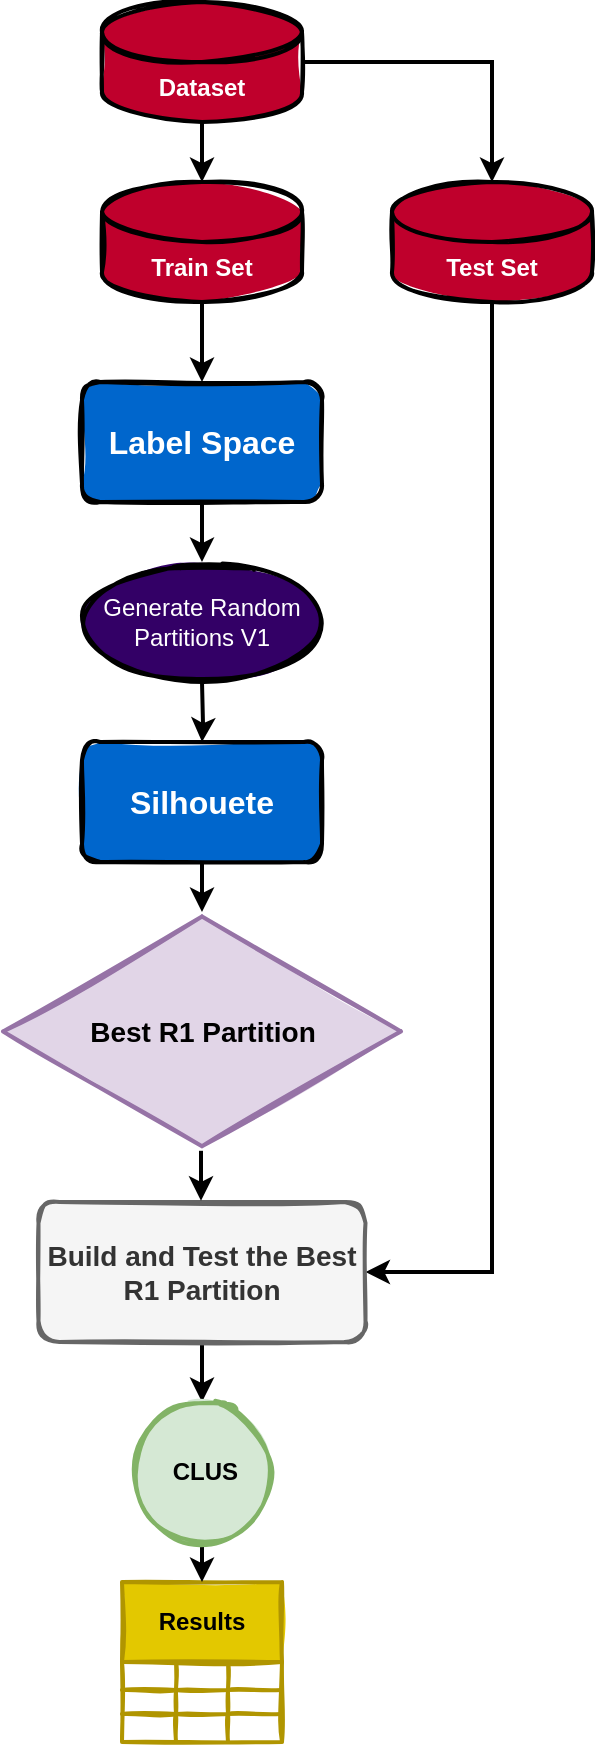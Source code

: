 <mxfile version="14.6.13" type="device"><diagram id="-QYDIm0tsiQuK-V-cHBM" name="Página-1"><mxGraphModel dx="1422" dy="822" grid="1" gridSize="10" guides="1" tooltips="1" connect="1" arrows="1" fold="1" page="1" pageScale="1" pageWidth="827" pageHeight="1169" math="0" shadow="0"><root><mxCell id="0"/><mxCell id="1" parent="0"/><mxCell id="nd0G5vMT1qvUVDeCpd8T-1" style="edgeStyle=orthogonalEdgeStyle;rounded=0;orthogonalLoop=1;jettySize=auto;html=1;exitX=0.5;exitY=1;exitDx=0;exitDy=0;exitPerimeter=0;entryX=0.5;entryY=0;entryDx=0;entryDy=0;entryPerimeter=0;strokeWidth=2;" parent="1" source="nd0G5vMT1qvUVDeCpd8T-3" target="nd0G5vMT1qvUVDeCpd8T-5" edge="1"><mxGeometry relative="1" as="geometry"/></mxCell><mxCell id="nd0G5vMT1qvUVDeCpd8T-2" style="edgeStyle=orthogonalEdgeStyle;rounded=0;orthogonalLoop=1;jettySize=auto;html=1;exitX=1;exitY=0.5;exitDx=0;exitDy=0;exitPerimeter=0;entryX=0.5;entryY=0;entryDx=0;entryDy=0;entryPerimeter=0;strokeWidth=2;" parent="1" source="nd0G5vMT1qvUVDeCpd8T-3" target="nd0G5vMT1qvUVDeCpd8T-20" edge="1"><mxGeometry relative="1" as="geometry"/></mxCell><mxCell id="nd0G5vMT1qvUVDeCpd8T-3" value="Dataset" style="shape=cylinder3;whiteSpace=wrap;html=1;boundedLbl=1;backgroundOutline=1;size=15;fillColor=#BF002C;strokeColor=#000000;strokeWidth=2;sketch=1;fillWeight=2;hachureGap=8;fillStyle=solid;fontStyle=1;fontColor=#FFFFFF;" parent="1" vertex="1"><mxGeometry x="205" y="40" width="100" height="60" as="geometry"/></mxCell><mxCell id="nd0G5vMT1qvUVDeCpd8T-4" style="edgeStyle=orthogonalEdgeStyle;rounded=0;orthogonalLoop=1;jettySize=auto;html=1;exitX=0.5;exitY=1;exitDx=0;exitDy=0;exitPerimeter=0;fontColor=#FFFFFF;strokeWidth=2;" parent="1" source="nd0G5vMT1qvUVDeCpd8T-5" target="nd0G5vMT1qvUVDeCpd8T-22" edge="1"><mxGeometry relative="1" as="geometry"/></mxCell><mxCell id="nd0G5vMT1qvUVDeCpd8T-5" value="Train Set" style="shape=cylinder3;whiteSpace=wrap;html=1;boundedLbl=1;backgroundOutline=1;size=15;strokeColor=#000000;fillColor=#BF002C;strokeWidth=2;sketch=1;fillWeight=2;hachureGap=8;fillStyle=solid;fontStyle=1;fontColor=#FFFFFF;" parent="1" vertex="1"><mxGeometry x="205" y="130" width="100" height="60" as="geometry"/></mxCell><mxCell id="nd0G5vMT1qvUVDeCpd8T-6" value="Results" style="shape=table;html=1;whiteSpace=wrap;container=1;collapsible=0;childLayout=tableLayout;fontStyle=1;align=center;fontColor=#000000;fillColor=#e3c800;strokeColor=#B09500;strokeWidth=2;sketch=1;fillWeight=2;hachureGap=8;fillStyle=solid;" parent="1" vertex="1"><mxGeometry x="215" y="830" width="80" height="80" as="geometry"/></mxCell><mxCell id="nd0G5vMT1qvUVDeCpd8T-7" value="" style="shape=partialRectangle;html=1;whiteSpace=wrap;collapsible=0;dropTarget=0;pointerEvents=0;fillColor=none;top=0;left=0;bottom=0;right=0;points=[[0,0.5],[1,0.5]];portConstraint=eastwest;" parent="nd0G5vMT1qvUVDeCpd8T-6" vertex="1"><mxGeometry y="40" width="80" height="14" as="geometry"/></mxCell><mxCell id="nd0G5vMT1qvUVDeCpd8T-8" value="" style="shape=partialRectangle;html=1;whiteSpace=wrap;connectable=0;fillColor=none;top=0;left=0;bottom=0;right=0;overflow=hidden;" parent="nd0G5vMT1qvUVDeCpd8T-7" vertex="1"><mxGeometry width="27" height="14" as="geometry"/></mxCell><mxCell id="nd0G5vMT1qvUVDeCpd8T-9" value="" style="shape=partialRectangle;html=1;whiteSpace=wrap;connectable=0;fillColor=none;top=0;left=0;bottom=0;right=0;overflow=hidden;" parent="nd0G5vMT1qvUVDeCpd8T-7" vertex="1"><mxGeometry x="27" width="26" height="14" as="geometry"/></mxCell><mxCell id="nd0G5vMT1qvUVDeCpd8T-10" value="" style="shape=partialRectangle;html=1;whiteSpace=wrap;connectable=0;fillColor=none;top=0;left=0;bottom=0;right=0;overflow=hidden;" parent="nd0G5vMT1qvUVDeCpd8T-7" vertex="1"><mxGeometry x="53" width="27" height="14" as="geometry"/></mxCell><mxCell id="nd0G5vMT1qvUVDeCpd8T-11" value="" style="shape=partialRectangle;html=1;whiteSpace=wrap;collapsible=0;dropTarget=0;pointerEvents=0;fillColor=none;top=0;left=0;bottom=0;right=0;points=[[0,0.5],[1,0.5]];portConstraint=eastwest;" parent="nd0G5vMT1qvUVDeCpd8T-6" vertex="1"><mxGeometry y="54" width="80" height="12" as="geometry"/></mxCell><mxCell id="nd0G5vMT1qvUVDeCpd8T-12" value="" style="shape=partialRectangle;html=1;whiteSpace=wrap;connectable=0;fillColor=none;top=0;left=0;bottom=0;right=0;overflow=hidden;" parent="nd0G5vMT1qvUVDeCpd8T-11" vertex="1"><mxGeometry width="27" height="12" as="geometry"/></mxCell><mxCell id="nd0G5vMT1qvUVDeCpd8T-13" value="" style="shape=partialRectangle;html=1;whiteSpace=wrap;connectable=0;fillColor=none;top=0;left=0;bottom=0;right=0;overflow=hidden;" parent="nd0G5vMT1qvUVDeCpd8T-11" vertex="1"><mxGeometry x="27" width="26" height="12" as="geometry"/></mxCell><mxCell id="nd0G5vMT1qvUVDeCpd8T-14" value="" style="shape=partialRectangle;html=1;whiteSpace=wrap;connectable=0;fillColor=none;top=0;left=0;bottom=0;right=0;overflow=hidden;" parent="nd0G5vMT1qvUVDeCpd8T-11" vertex="1"><mxGeometry x="53" width="27" height="12" as="geometry"/></mxCell><mxCell id="nd0G5vMT1qvUVDeCpd8T-15" value="" style="shape=partialRectangle;html=1;whiteSpace=wrap;collapsible=0;dropTarget=0;pointerEvents=0;fillColor=none;top=0;left=0;bottom=0;right=0;points=[[0,0.5],[1,0.5]];portConstraint=eastwest;" parent="nd0G5vMT1qvUVDeCpd8T-6" vertex="1"><mxGeometry y="66" width="80" height="14" as="geometry"/></mxCell><mxCell id="nd0G5vMT1qvUVDeCpd8T-16" value="" style="shape=partialRectangle;html=1;whiteSpace=wrap;connectable=0;fillColor=none;top=0;left=0;bottom=0;right=0;overflow=hidden;" parent="nd0G5vMT1qvUVDeCpd8T-15" vertex="1"><mxGeometry width="27" height="14" as="geometry"/></mxCell><mxCell id="nd0G5vMT1qvUVDeCpd8T-17" value="" style="shape=partialRectangle;html=1;whiteSpace=wrap;connectable=0;fillColor=none;top=0;left=0;bottom=0;right=0;overflow=hidden;" parent="nd0G5vMT1qvUVDeCpd8T-15" vertex="1"><mxGeometry x="27" width="26" height="14" as="geometry"/></mxCell><mxCell id="nd0G5vMT1qvUVDeCpd8T-18" value="" style="shape=partialRectangle;html=1;whiteSpace=wrap;connectable=0;fillColor=none;top=0;left=0;bottom=0;right=0;overflow=hidden;" parent="nd0G5vMT1qvUVDeCpd8T-15" vertex="1"><mxGeometry x="53" width="27" height="14" as="geometry"/></mxCell><mxCell id="nd0G5vMT1qvUVDeCpd8T-19" style="edgeStyle=orthogonalEdgeStyle;rounded=0;orthogonalLoop=1;jettySize=auto;html=1;exitX=0.5;exitY=1;exitDx=0;exitDy=0;exitPerimeter=0;entryX=1;entryY=0.5;entryDx=0;entryDy=0;fontSize=16;fontColor=#000000;strokeWidth=2;" parent="1" source="nd0G5vMT1qvUVDeCpd8T-20" target="nd0G5vMT1qvUVDeCpd8T-25" edge="1"><mxGeometry relative="1" as="geometry"/></mxCell><mxCell id="nd0G5vMT1qvUVDeCpd8T-20" value="Test Set" style="shape=cylinder3;whiteSpace=wrap;html=1;boundedLbl=1;backgroundOutline=1;size=15;strokeColor=#000000;fillColor=#BF002C;strokeWidth=2;sketch=1;fillWeight=2;hachureGap=8;fillStyle=solid;fontStyle=1;fontColor=#FFFFFF;" parent="1" vertex="1"><mxGeometry x="350" y="130" width="100" height="60" as="geometry"/></mxCell><mxCell id="nd0G5vMT1qvUVDeCpd8T-21" style="edgeStyle=orthogonalEdgeStyle;rounded=0;orthogonalLoop=1;jettySize=auto;html=1;exitX=0.5;exitY=1;exitDx=0;exitDy=0;entryX=0.5;entryY=0;entryDx=0;entryDy=0;fontColor=#FFFFFF;strokeWidth=2;fontSize=16;" parent="1" source="nd0G5vMT1qvUVDeCpd8T-22" edge="1"><mxGeometry relative="1" as="geometry"><mxPoint x="255" y="320" as="targetPoint"/></mxGeometry></mxCell><mxCell id="nd0G5vMT1qvUVDeCpd8T-22" value="Label Space" style="rounded=1;whiteSpace=wrap;html=1;strokeWidth=2;fillWeight=4;hachureGap=8;hachureAngle=45;sketch=1;fillStyle=solid;fontStyle=1;fontSize=16;fontColor=#ffffff;fillColor=#0066CC;" parent="1" vertex="1"><mxGeometry x="195" y="230" width="120" height="60" as="geometry"/></mxCell><mxCell id="nd0G5vMT1qvUVDeCpd8T-23" value="Best R1 Partition" style="html=1;whiteSpace=wrap;aspect=fixed;shape=isoRectangle;fontSize=14;rounded=1;fontStyle=1;strokeWidth=2;sketch=1;fillWeight=4;hachureGap=8;hachureAngle=45;fillStyle=solid;fillColor=#e1d5e7;strokeColor=#9673a6;" parent="1" vertex="1"><mxGeometry x="155.5" y="495" width="199" height="119.4" as="geometry"/></mxCell><mxCell id="nd0G5vMT1qvUVDeCpd8T-24" style="edgeStyle=orthogonalEdgeStyle;rounded=0;orthogonalLoop=1;jettySize=auto;html=1;exitX=0.5;exitY=1;exitDx=0;exitDy=0;entryX=0.5;entryY=0;entryDx=0;entryDy=0;strokeWidth=2;" parent="1" source="nd0G5vMT1qvUVDeCpd8T-25" target="nd0G5vMT1qvUVDeCpd8T-34" edge="1"><mxGeometry relative="1" as="geometry"/></mxCell><mxCell id="nd0G5vMT1qvUVDeCpd8T-25" value="Build and Test the Best R1 Partition" style="rounded=1;whiteSpace=wrap;html=1;strokeWidth=2;fillWeight=4;hachureGap=8;hachureAngle=45;sketch=1;fillStyle=solid;fontStyle=1;fontSize=14;fillColor=#f5f5f5;fontColor=#333333;strokeColor=#666666;" parent="1" vertex="1"><mxGeometry x="173.25" y="640" width="163.5" height="70" as="geometry"/></mxCell><mxCell id="nd0G5vMT1qvUVDeCpd8T-28" style="edgeStyle=orthogonalEdgeStyle;rounded=0;orthogonalLoop=1;jettySize=auto;html=1;exitX=0.5;exitY=1;exitDx=0;exitDy=0;fontColor=#000000;strokeWidth=2;fontSize=16;" parent="1" target="nd0G5vMT1qvUVDeCpd8T-31" edge="1"><mxGeometry relative="1" as="geometry"><mxPoint x="255" y="380" as="sourcePoint"/></mxGeometry></mxCell><mxCell id="nd0G5vMT1qvUVDeCpd8T-30" style="edgeStyle=orthogonalEdgeStyle;rounded=0;orthogonalLoop=1;jettySize=auto;html=1;exitX=0.5;exitY=1;exitDx=0;exitDy=0;fontSize=16;fontColor=#000000;strokeWidth=2;" parent="1" source="nd0G5vMT1qvUVDeCpd8T-31" target="nd0G5vMT1qvUVDeCpd8T-23" edge="1"><mxGeometry relative="1" as="geometry"/></mxCell><mxCell id="nd0G5vMT1qvUVDeCpd8T-31" value="Silhouete" style="rounded=1;whiteSpace=wrap;html=1;strokeWidth=2;fillWeight=4;hachureGap=8;hachureAngle=45;sketch=1;fillStyle=solid;fontStyle=1;fontSize=16;fontColor=#ffffff;fillColor=#0066CC;" parent="1" vertex="1"><mxGeometry x="195" y="410" width="120" height="60" as="geometry"/></mxCell><mxCell id="nd0G5vMT1qvUVDeCpd8T-32" style="edgeStyle=orthogonalEdgeStyle;rounded=0;orthogonalLoop=1;jettySize=auto;html=1;exitX=0.5;exitY=1;exitDx=0;exitDy=0;fontSize=16;fontColor=#000000;strokeWidth=2;" parent="1" edge="1"><mxGeometry relative="1" as="geometry"><mxPoint x="254.5" y="614.4" as="sourcePoint"/><mxPoint x="254.5" y="639.4" as="targetPoint"/></mxGeometry></mxCell><mxCell id="nd0G5vMT1qvUVDeCpd8T-33" style="edgeStyle=orthogonalEdgeStyle;rounded=0;orthogonalLoop=1;jettySize=auto;html=1;exitX=0.5;exitY=1;exitDx=0;exitDy=0;entryX=0.5;entryY=0;entryDx=0;entryDy=0;fontSize=14;fontColor=#000000;strokeWidth=2;" parent="1" source="nd0G5vMT1qvUVDeCpd8T-34" edge="1"><mxGeometry relative="1" as="geometry"><mxPoint x="255" y="830" as="targetPoint"/></mxGeometry></mxCell><mxCell id="nd0G5vMT1qvUVDeCpd8T-34" value="&amp;nbsp;CLUS" style="ellipse;whiteSpace=wrap;html=1;aspect=fixed;strokeWidth=2;sketch=1;fillWeight=4;hachureGap=8;fillStyle=solid;strokeColor=#82b366;rounded=1;fontStyle=1;hachureAngle=45;fillColor=#d5e8d4;" parent="1" vertex="1"><mxGeometry x="220" y="740" width="70" height="70" as="geometry"/></mxCell><mxCell id="1pupzUG6e7p2e-JuOJyw-1" value="Generate Random Partitions V1" style="ellipse;whiteSpace=wrap;html=1;strokeWidth=2;fillWeight=2;hachureGap=8;fillStyle=solid;sketch=1;fontColor=#FFFFFF;fillColor=#330066;" parent="1" vertex="1"><mxGeometry x="195" y="320" width="120" height="60" as="geometry"/></mxCell></root></mxGraphModel></diagram></mxfile>